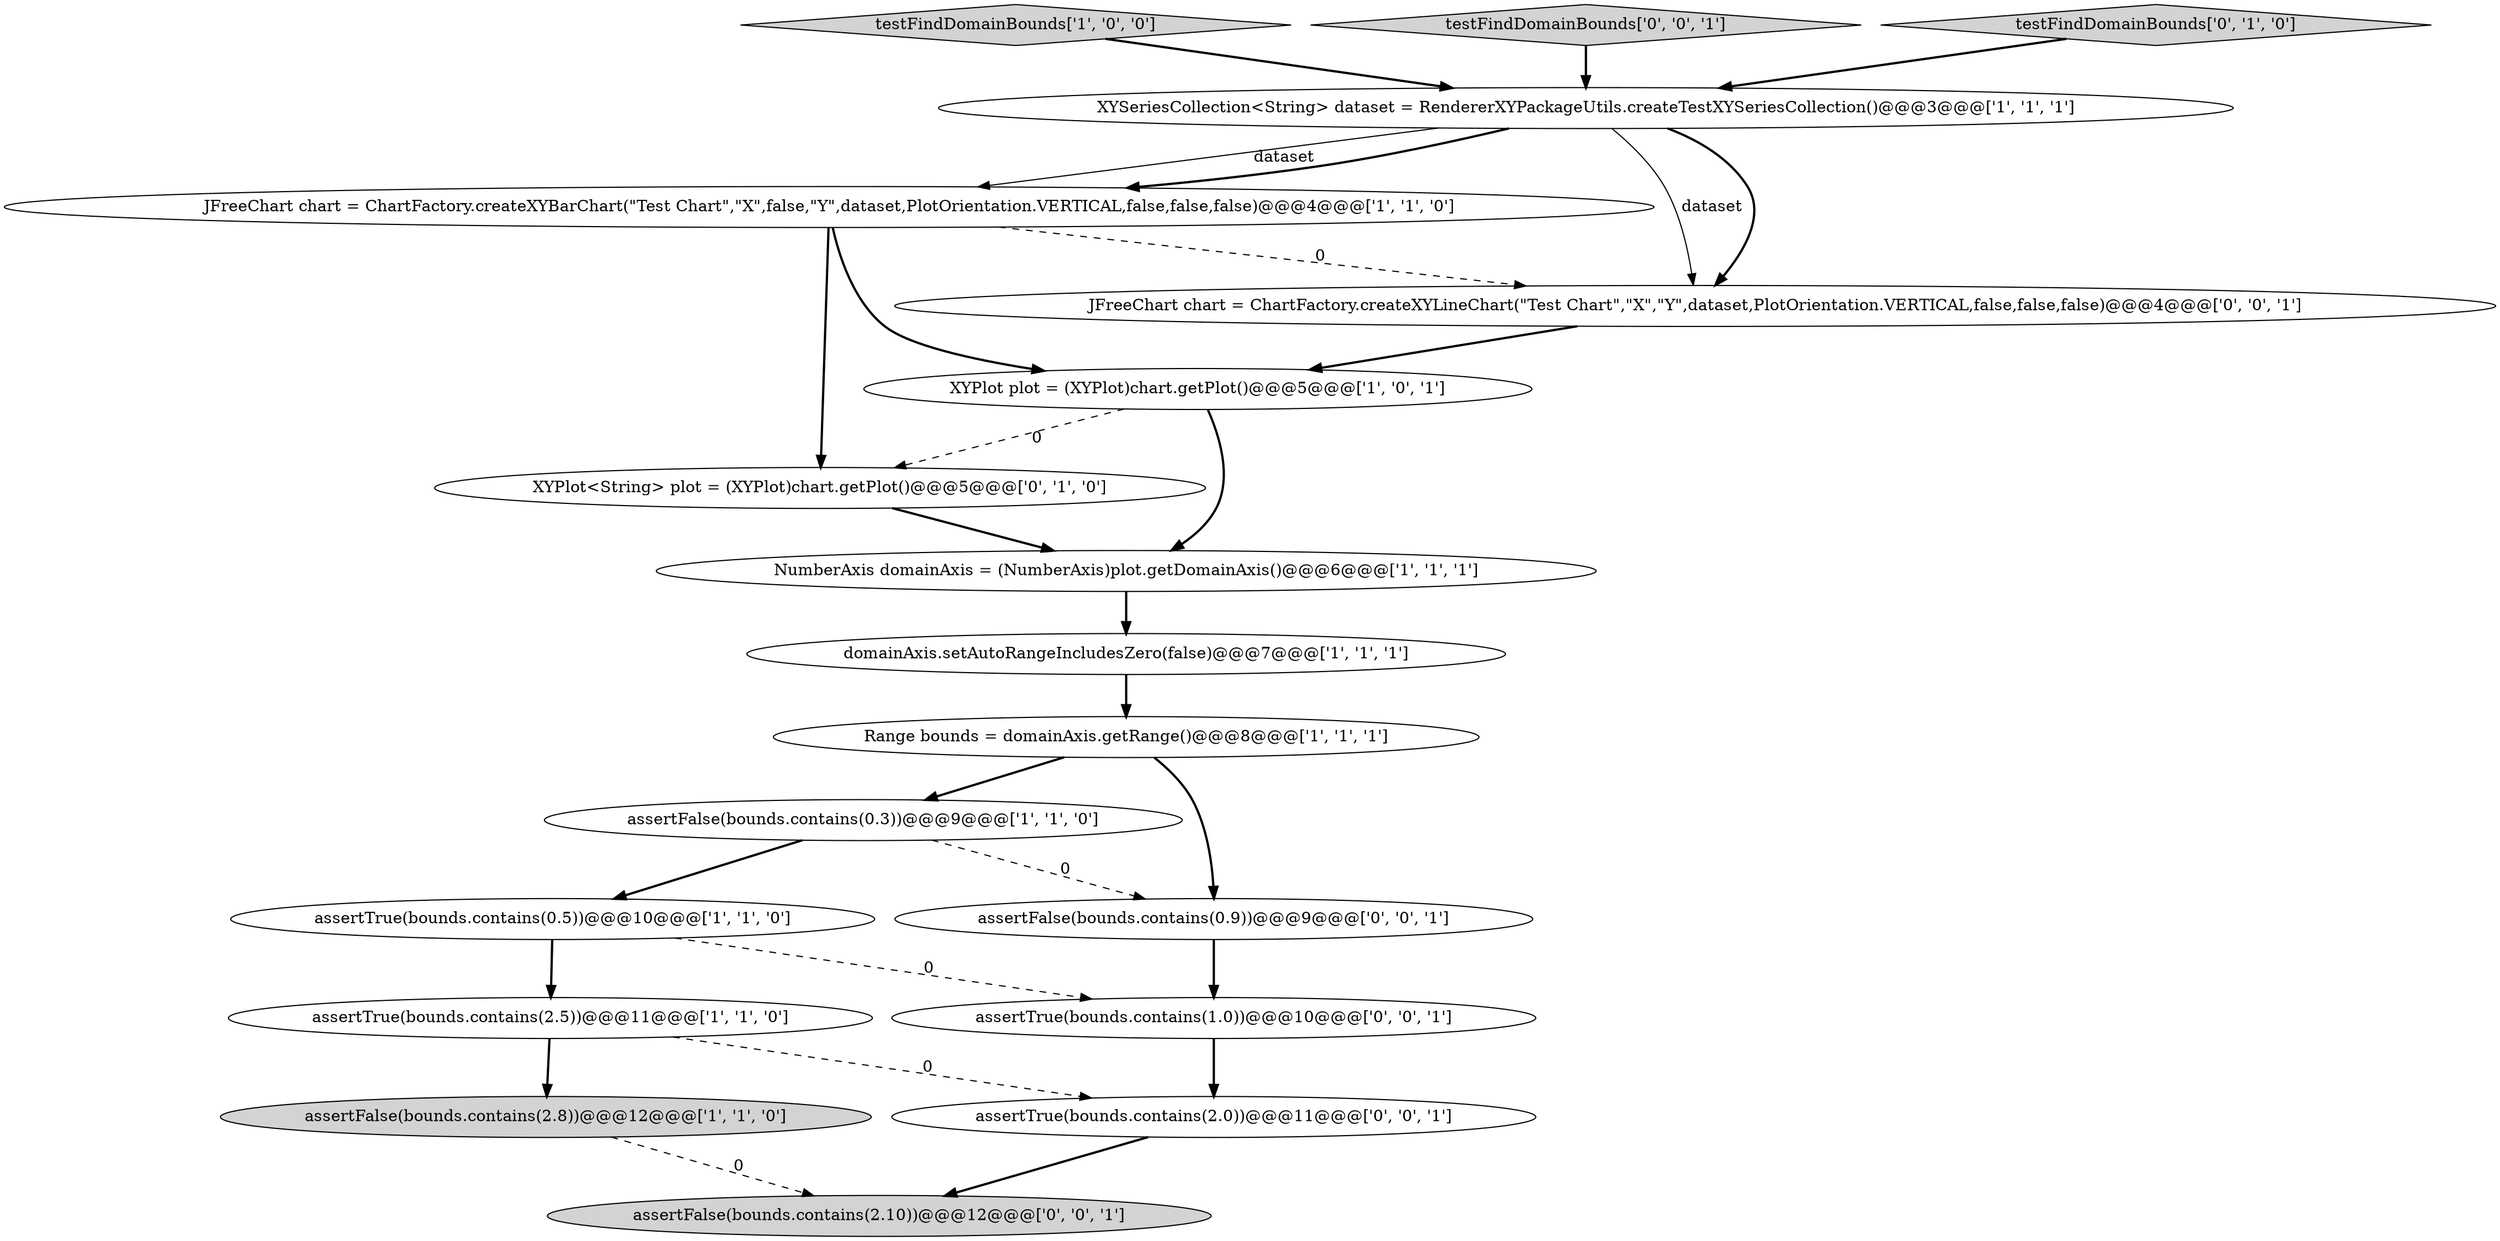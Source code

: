digraph {
6 [style = filled, label = "assertTrue(bounds.contains(0.5))@@@10@@@['1', '1', '0']", fillcolor = white, shape = ellipse image = "AAA0AAABBB1BBB"];
7 [style = filled, label = "testFindDomainBounds['1', '0', '0']", fillcolor = lightgray, shape = diamond image = "AAA0AAABBB1BBB"];
13 [style = filled, label = "testFindDomainBounds['0', '0', '1']", fillcolor = lightgray, shape = diamond image = "AAA0AAABBB3BBB"];
15 [style = filled, label = "assertTrue(bounds.contains(2.0))@@@11@@@['0', '0', '1']", fillcolor = white, shape = ellipse image = "AAA0AAABBB3BBB"];
18 [style = filled, label = "assertFalse(bounds.contains(2.10))@@@12@@@['0', '0', '1']", fillcolor = lightgray, shape = ellipse image = "AAA0AAABBB3BBB"];
4 [style = filled, label = "domainAxis.setAutoRangeIncludesZero(false)@@@7@@@['1', '1', '1']", fillcolor = white, shape = ellipse image = "AAA0AAABBB1BBB"];
8 [style = filled, label = "Range bounds = domainAxis.getRange()@@@8@@@['1', '1', '1']", fillcolor = white, shape = ellipse image = "AAA0AAABBB1BBB"];
9 [style = filled, label = "assertTrue(bounds.contains(2.5))@@@11@@@['1', '1', '0']", fillcolor = white, shape = ellipse image = "AAA0AAABBB1BBB"];
17 [style = filled, label = "assertTrue(bounds.contains(1.0))@@@10@@@['0', '0', '1']", fillcolor = white, shape = ellipse image = "AAA0AAABBB3BBB"];
11 [style = filled, label = "testFindDomainBounds['0', '1', '0']", fillcolor = lightgray, shape = diamond image = "AAA0AAABBB2BBB"];
5 [style = filled, label = "assertFalse(bounds.contains(0.3))@@@9@@@['1', '1', '0']", fillcolor = white, shape = ellipse image = "AAA0AAABBB1BBB"];
14 [style = filled, label = "assertFalse(bounds.contains(0.9))@@@9@@@['0', '0', '1']", fillcolor = white, shape = ellipse image = "AAA0AAABBB3BBB"];
0 [style = filled, label = "assertFalse(bounds.contains(2.8))@@@12@@@['1', '1', '0']", fillcolor = lightgray, shape = ellipse image = "AAA0AAABBB1BBB"];
3 [style = filled, label = "NumberAxis domainAxis = (NumberAxis)plot.getDomainAxis()@@@6@@@['1', '1', '1']", fillcolor = white, shape = ellipse image = "AAA0AAABBB1BBB"];
12 [style = filled, label = "XYPlot<String> plot = (XYPlot)chart.getPlot()@@@5@@@['0', '1', '0']", fillcolor = white, shape = ellipse image = "AAA1AAABBB2BBB"];
2 [style = filled, label = "JFreeChart chart = ChartFactory.createXYBarChart(\"Test Chart\",\"X\",false,\"Y\",dataset,PlotOrientation.VERTICAL,false,false,false)@@@4@@@['1', '1', '0']", fillcolor = white, shape = ellipse image = "AAA0AAABBB1BBB"];
10 [style = filled, label = "XYPlot plot = (XYPlot)chart.getPlot()@@@5@@@['1', '0', '1']", fillcolor = white, shape = ellipse image = "AAA0AAABBB1BBB"];
1 [style = filled, label = "XYSeriesCollection<String> dataset = RendererXYPackageUtils.createTestXYSeriesCollection()@@@3@@@['1', '1', '1']", fillcolor = white, shape = ellipse image = "AAA0AAABBB1BBB"];
16 [style = filled, label = "JFreeChart chart = ChartFactory.createXYLineChart(\"Test Chart\",\"X\",\"Y\",dataset,PlotOrientation.VERTICAL,false,false,false)@@@4@@@['0', '0', '1']", fillcolor = white, shape = ellipse image = "AAA0AAABBB3BBB"];
14->17 [style = bold, label=""];
8->14 [style = bold, label=""];
8->5 [style = bold, label=""];
5->14 [style = dashed, label="0"];
15->18 [style = bold, label=""];
10->12 [style = dashed, label="0"];
1->16 [style = solid, label="dataset"];
11->1 [style = bold, label=""];
2->10 [style = bold, label=""];
4->8 [style = bold, label=""];
9->0 [style = bold, label=""];
6->17 [style = dashed, label="0"];
16->10 [style = bold, label=""];
1->2 [style = solid, label="dataset"];
10->3 [style = bold, label=""];
6->9 [style = bold, label=""];
2->16 [style = dashed, label="0"];
17->15 [style = bold, label=""];
12->3 [style = bold, label=""];
9->15 [style = dashed, label="0"];
13->1 [style = bold, label=""];
7->1 [style = bold, label=""];
1->16 [style = bold, label=""];
5->6 [style = bold, label=""];
0->18 [style = dashed, label="0"];
1->2 [style = bold, label=""];
3->4 [style = bold, label=""];
2->12 [style = bold, label=""];
}
